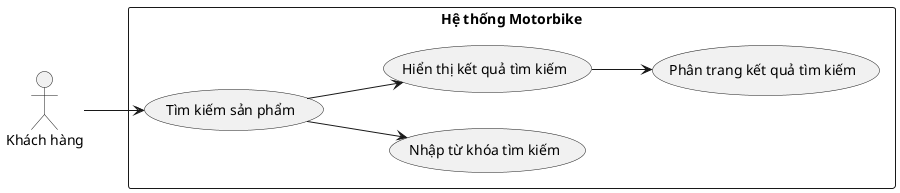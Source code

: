 @startuml
left to right direction

actor "Khách hàng" as Customer

rectangle "Hệ thống Motorbike" {
    usecase "Tìm kiếm sản phẩm" as UC_Search
    usecase "Nhập từ khóa tìm kiếm" as UC_EnterKeyword
    usecase "Hiển thị kết quả tìm kiếm" as UC_ShowResults
    usecase "Phân trang kết quả tìm kiếm" as UC_PaginateResults
}

Customer --> UC_Search
UC_Search --> UC_EnterKeyword
UC_Search --> UC_ShowResults
UC_ShowResults --> UC_PaginateResults

@enduml